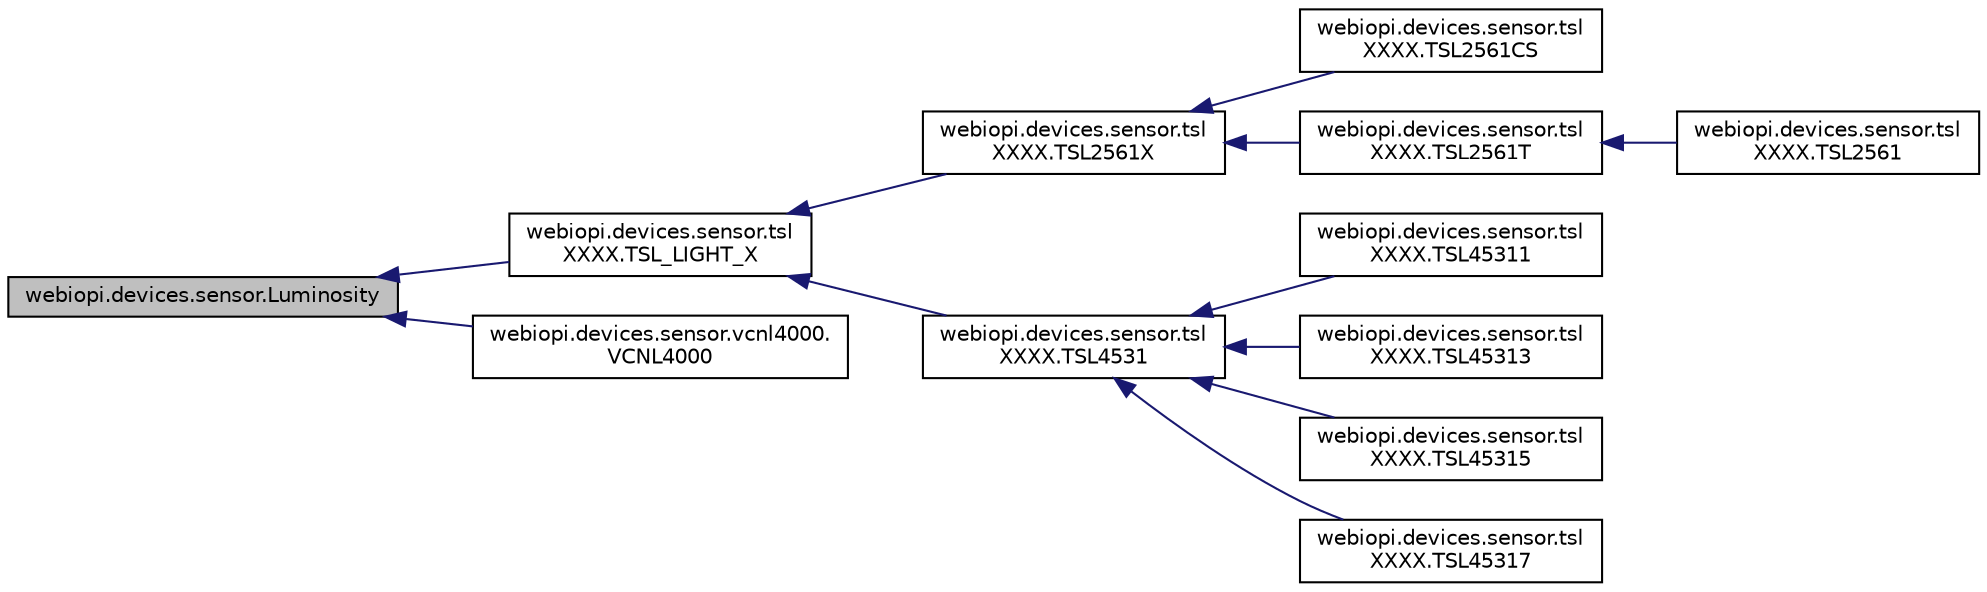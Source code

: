 digraph "webiopi.devices.sensor.Luminosity"
{
  edge [fontname="Helvetica",fontsize="10",labelfontname="Helvetica",labelfontsize="10"];
  node [fontname="Helvetica",fontsize="10",shape=record];
  rankdir="LR";
  Node1 [label="webiopi.devices.sensor.Luminosity",height=0.2,width=0.4,color="black", fillcolor="grey75", style="filled", fontcolor="black"];
  Node1 -> Node2 [dir="back",color="midnightblue",fontsize="10",style="solid",fontname="Helvetica"];
  Node2 [label="webiopi.devices.sensor.tsl\lXXXX.TSL_LIGHT_X",height=0.2,width=0.4,color="black", fillcolor="white", style="filled",URL="$classwebiopi_1_1devices_1_1sensor_1_1tslXXXX_1_1TSL__LIGHT__X.html"];
  Node2 -> Node3 [dir="back",color="midnightblue",fontsize="10",style="solid",fontname="Helvetica"];
  Node3 [label="webiopi.devices.sensor.tsl\lXXXX.TSL2561X",height=0.2,width=0.4,color="black", fillcolor="white", style="filled",URL="$classwebiopi_1_1devices_1_1sensor_1_1tslXXXX_1_1TSL2561X.html"];
  Node3 -> Node4 [dir="back",color="midnightblue",fontsize="10",style="solid",fontname="Helvetica"];
  Node4 [label="webiopi.devices.sensor.tsl\lXXXX.TSL2561CS",height=0.2,width=0.4,color="black", fillcolor="white", style="filled",URL="$classwebiopi_1_1devices_1_1sensor_1_1tslXXXX_1_1TSL2561CS.html"];
  Node3 -> Node5 [dir="back",color="midnightblue",fontsize="10",style="solid",fontname="Helvetica"];
  Node5 [label="webiopi.devices.sensor.tsl\lXXXX.TSL2561T",height=0.2,width=0.4,color="black", fillcolor="white", style="filled",URL="$classwebiopi_1_1devices_1_1sensor_1_1tslXXXX_1_1TSL2561T.html"];
  Node5 -> Node6 [dir="back",color="midnightblue",fontsize="10",style="solid",fontname="Helvetica"];
  Node6 [label="webiopi.devices.sensor.tsl\lXXXX.TSL2561",height=0.2,width=0.4,color="black", fillcolor="white", style="filled",URL="$classwebiopi_1_1devices_1_1sensor_1_1tslXXXX_1_1TSL2561.html"];
  Node2 -> Node7 [dir="back",color="midnightblue",fontsize="10",style="solid",fontname="Helvetica"];
  Node7 [label="webiopi.devices.sensor.tsl\lXXXX.TSL4531",height=0.2,width=0.4,color="black", fillcolor="white", style="filled",URL="$classwebiopi_1_1devices_1_1sensor_1_1tslXXXX_1_1TSL4531.html"];
  Node7 -> Node8 [dir="back",color="midnightblue",fontsize="10",style="solid",fontname="Helvetica"];
  Node8 [label="webiopi.devices.sensor.tsl\lXXXX.TSL45311",height=0.2,width=0.4,color="black", fillcolor="white", style="filled",URL="$classwebiopi_1_1devices_1_1sensor_1_1tslXXXX_1_1TSL45311.html"];
  Node7 -> Node9 [dir="back",color="midnightblue",fontsize="10",style="solid",fontname="Helvetica"];
  Node9 [label="webiopi.devices.sensor.tsl\lXXXX.TSL45313",height=0.2,width=0.4,color="black", fillcolor="white", style="filled",URL="$classwebiopi_1_1devices_1_1sensor_1_1tslXXXX_1_1TSL45313.html"];
  Node7 -> Node10 [dir="back",color="midnightblue",fontsize="10",style="solid",fontname="Helvetica"];
  Node10 [label="webiopi.devices.sensor.tsl\lXXXX.TSL45315",height=0.2,width=0.4,color="black", fillcolor="white", style="filled",URL="$classwebiopi_1_1devices_1_1sensor_1_1tslXXXX_1_1TSL45315.html"];
  Node7 -> Node11 [dir="back",color="midnightblue",fontsize="10",style="solid",fontname="Helvetica"];
  Node11 [label="webiopi.devices.sensor.tsl\lXXXX.TSL45317",height=0.2,width=0.4,color="black", fillcolor="white", style="filled",URL="$classwebiopi_1_1devices_1_1sensor_1_1tslXXXX_1_1TSL45317.html"];
  Node1 -> Node12 [dir="back",color="midnightblue",fontsize="10",style="solid",fontname="Helvetica"];
  Node12 [label="webiopi.devices.sensor.vcnl4000.\lVCNL4000",height=0.2,width=0.4,color="black", fillcolor="white", style="filled",URL="$classwebiopi_1_1devices_1_1sensor_1_1vcnl4000_1_1VCNL4000.html"];
}
